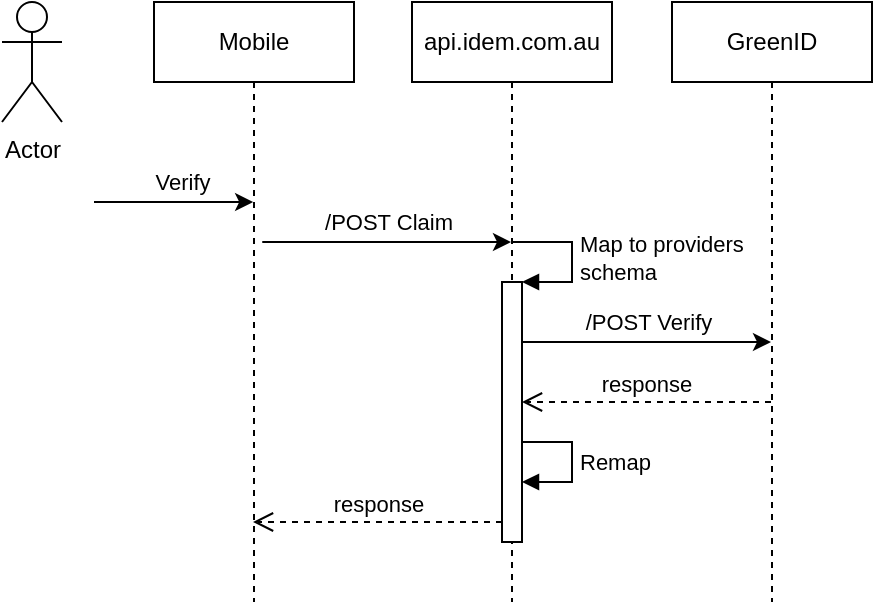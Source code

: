 <mxfile version="14.7.6" type="github">
  <diagram id="-sJl1vnFAzSeyiDIy48c" name="Page-1">
    <mxGraphModel dx="420" dy="255" grid="1" gridSize="10" guides="1" tooltips="1" connect="1" arrows="1" fold="1" page="1" pageScale="1" pageWidth="850" pageHeight="1100" math="0" shadow="0">
      <root>
        <mxCell id="0" />
        <mxCell id="1" parent="0" />
        <mxCell id="oXIK4gXNMIEvVELnEEeO-1" value="Actor" style="shape=umlActor;verticalLabelPosition=bottom;verticalAlign=top;html=1;outlineConnect=0;" vertex="1" parent="1">
          <mxGeometry x="40" y="40" width="30" height="60" as="geometry" />
        </mxCell>
        <mxCell id="oXIK4gXNMIEvVELnEEeO-2" value="Mobile" style="shape=umlLifeline;perimeter=lifelinePerimeter;whiteSpace=wrap;html=1;container=1;collapsible=0;recursiveResize=0;outlineConnect=0;" vertex="1" parent="1">
          <mxGeometry x="116" y="40" width="100" height="300" as="geometry" />
        </mxCell>
        <mxCell id="u69Cct5F-gh2vJBkGJY7-1" value="api.idem.com.au" style="shape=umlLifeline;perimeter=lifelinePerimeter;whiteSpace=wrap;html=1;container=1;collapsible=0;recursiveResize=0;outlineConnect=0;" vertex="1" parent="1">
          <mxGeometry x="245" y="40" width="100" height="300" as="geometry" />
        </mxCell>
        <mxCell id="oXIK4gXNMIEvVELnEEeO-7" value="response" style="html=1;verticalAlign=bottom;endArrow=open;dashed=1;endSize=8;" edge="1" parent="u69Cct5F-gh2vJBkGJY7-1" source="u69Cct5F-gh2vJBkGJY7-2">
          <mxGeometry relative="1" as="geometry">
            <mxPoint x="175" y="200" as="sourcePoint" />
            <mxPoint x="55" y="200" as="targetPoint" />
          </mxGeometry>
        </mxCell>
        <mxCell id="u69Cct5F-gh2vJBkGJY7-2" value="GreenID" style="shape=umlLifeline;perimeter=lifelinePerimeter;whiteSpace=wrap;html=1;container=1;collapsible=0;recursiveResize=0;outlineConnect=0;" vertex="1" parent="1">
          <mxGeometry x="375" y="40" width="100" height="300" as="geometry" />
        </mxCell>
        <mxCell id="u69Cct5F-gh2vJBkGJY7-4" value="" style="endArrow=classic;html=1;" edge="1" parent="1" target="u69Cct5F-gh2vJBkGJY7-1">
          <mxGeometry width="50" height="50" relative="1" as="geometry">
            <mxPoint x="170.129" y="160" as="sourcePoint" />
            <mxPoint x="289.7" y="160" as="targetPoint" />
            <Array as="points">
              <mxPoint x="210.2" y="160" />
            </Array>
          </mxGeometry>
        </mxCell>
        <mxCell id="u69Cct5F-gh2vJBkGJY7-5" value="/POST Claim" style="edgeLabel;html=1;align=center;verticalAlign=middle;resizable=0;points=[];" connectable="0" vertex="1" parent="u69Cct5F-gh2vJBkGJY7-4">
          <mxGeometry x="-0.156" relative="1" as="geometry">
            <mxPoint x="10" y="-10" as="offset" />
          </mxGeometry>
        </mxCell>
        <mxCell id="u69Cct5F-gh2vJBkGJY7-6" value="" style="endArrow=classic;html=1;" edge="1" parent="1" target="u69Cct5F-gh2vJBkGJY7-2">
          <mxGeometry width="50" height="50" relative="1" as="geometry">
            <mxPoint x="300.003" y="210" as="sourcePoint" />
            <mxPoint x="419.67" y="210" as="targetPoint" />
            <Array as="points">
              <mxPoint x="340.17" y="210" />
            </Array>
          </mxGeometry>
        </mxCell>
        <mxCell id="u69Cct5F-gh2vJBkGJY7-7" value="/POST Verify" style="edgeLabel;html=1;align=center;verticalAlign=middle;resizable=0;points=[];" connectable="0" vertex="1" parent="u69Cct5F-gh2vJBkGJY7-6">
          <mxGeometry x="-0.156" relative="1" as="geometry">
            <mxPoint x="10" y="-10" as="offset" />
          </mxGeometry>
        </mxCell>
        <mxCell id="oXIK4gXNMIEvVELnEEeO-3" value="" style="endArrow=classic;html=1;" edge="1" parent="1">
          <mxGeometry width="50" height="50" relative="1" as="geometry">
            <mxPoint x="86" y="140" as="sourcePoint" />
            <mxPoint x="165.57" y="140" as="targetPoint" />
            <Array as="points">
              <mxPoint x="86.07" y="140" />
            </Array>
          </mxGeometry>
        </mxCell>
        <mxCell id="oXIK4gXNMIEvVELnEEeO-4" value="Verify" style="edgeLabel;html=1;align=center;verticalAlign=middle;resizable=0;points=[];" connectable="0" vertex="1" parent="oXIK4gXNMIEvVELnEEeO-3">
          <mxGeometry x="-0.156" relative="1" as="geometry">
            <mxPoint x="10" y="-10" as="offset" />
          </mxGeometry>
        </mxCell>
        <mxCell id="oXIK4gXNMIEvVELnEEeO-5" value="" style="html=1;points=[];perimeter=orthogonalPerimeter;" vertex="1" parent="1">
          <mxGeometry x="290" y="180" width="10" height="130" as="geometry" />
        </mxCell>
        <mxCell id="oXIK4gXNMIEvVELnEEeO-6" value="&lt;div&gt;Map to providers&lt;/div&gt;&lt;div&gt;schema&lt;br&gt;&lt;/div&gt;" style="edgeStyle=orthogonalEdgeStyle;html=1;align=left;spacingLeft=2;endArrow=block;rounded=0;entryX=1;entryY=0;" edge="1" target="oXIK4gXNMIEvVELnEEeO-5" parent="1">
          <mxGeometry relative="1" as="geometry">
            <mxPoint x="295" y="160" as="sourcePoint" />
            <Array as="points">
              <mxPoint x="325" y="160" />
            </Array>
          </mxGeometry>
        </mxCell>
        <mxCell id="oXIK4gXNMIEvVELnEEeO-8" value="Remap" style="edgeStyle=orthogonalEdgeStyle;html=1;align=left;spacingLeft=2;endArrow=block;rounded=0;entryX=1;entryY=0;" edge="1" parent="1">
          <mxGeometry relative="1" as="geometry">
            <mxPoint x="300" y="260" as="sourcePoint" />
            <Array as="points">
              <mxPoint x="325" y="260" />
            </Array>
            <mxPoint x="300" y="280.0" as="targetPoint" />
          </mxGeometry>
        </mxCell>
        <mxCell id="oXIK4gXNMIEvVELnEEeO-9" value="response" style="html=1;verticalAlign=bottom;endArrow=open;dashed=1;endSize=8;" edge="1" parent="1">
          <mxGeometry relative="1" as="geometry">
            <mxPoint x="290" y="300" as="sourcePoint" />
            <mxPoint x="165.5" y="300" as="targetPoint" />
          </mxGeometry>
        </mxCell>
      </root>
    </mxGraphModel>
  </diagram>
</mxfile>
